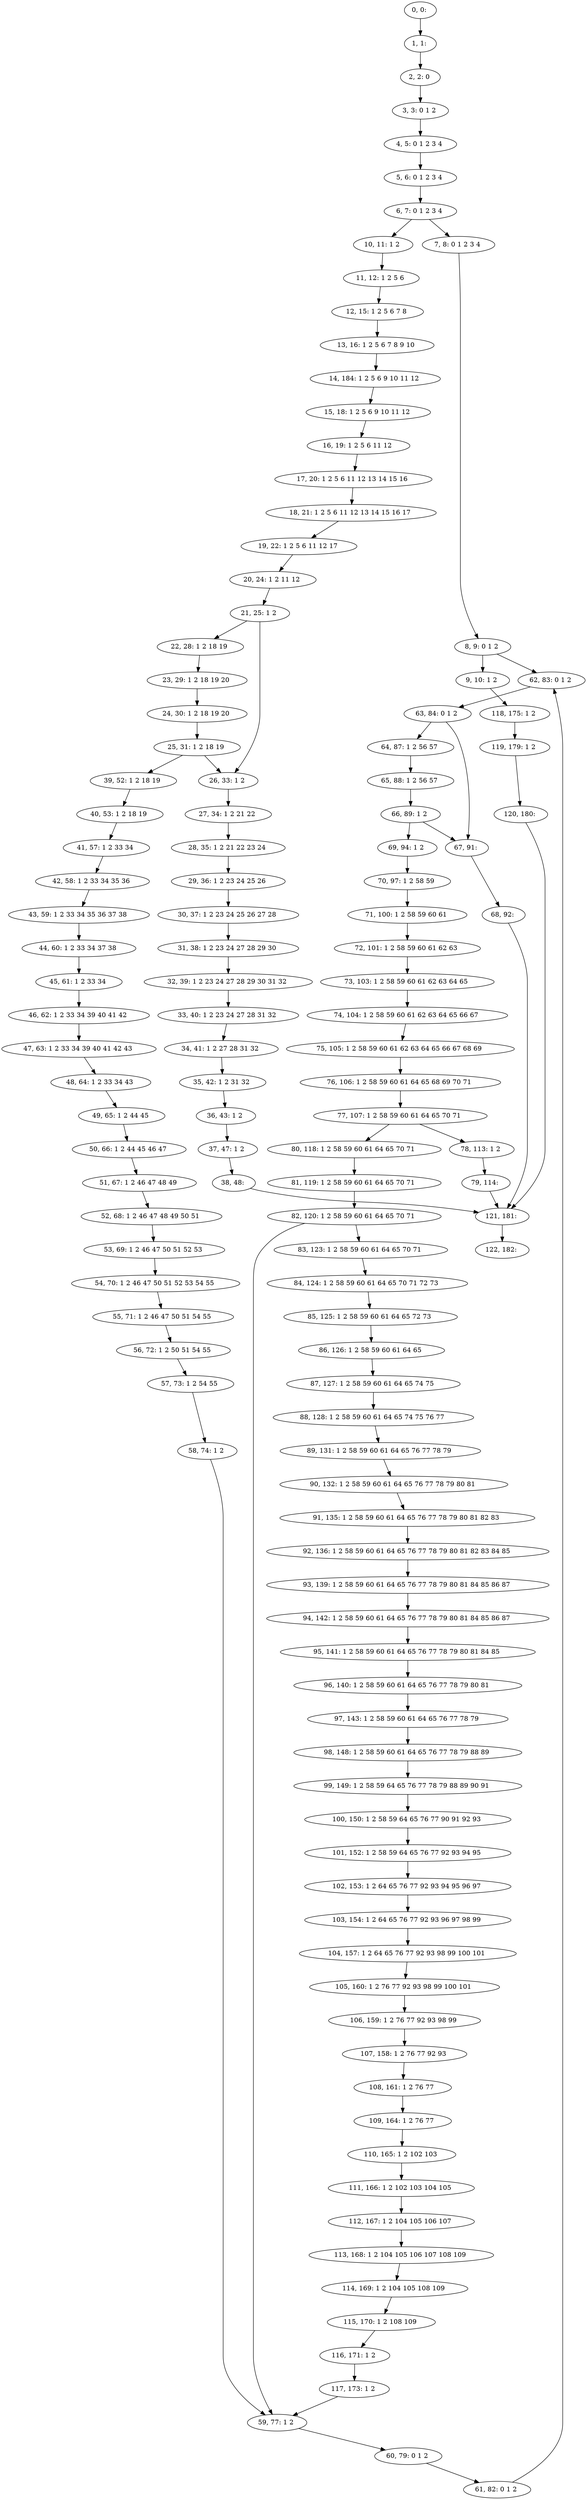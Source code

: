 digraph G {
0[label="0, 0: "];
1[label="1, 1: "];
2[label="2, 2: 0 "];
3[label="3, 3: 0 1 2 "];
4[label="4, 5: 0 1 2 3 4 "];
5[label="5, 6: 0 1 2 3 4 "];
6[label="6, 7: 0 1 2 3 4 "];
7[label="7, 8: 0 1 2 3 4 "];
8[label="8, 9: 0 1 2 "];
9[label="9, 10: 1 2 "];
10[label="10, 11: 1 2 "];
11[label="11, 12: 1 2 5 6 "];
12[label="12, 15: 1 2 5 6 7 8 "];
13[label="13, 16: 1 2 5 6 7 8 9 10 "];
14[label="14, 184: 1 2 5 6 9 10 11 12 "];
15[label="15, 18: 1 2 5 6 9 10 11 12 "];
16[label="16, 19: 1 2 5 6 11 12 "];
17[label="17, 20: 1 2 5 6 11 12 13 14 15 16 "];
18[label="18, 21: 1 2 5 6 11 12 13 14 15 16 17 "];
19[label="19, 22: 1 2 5 6 11 12 17 "];
20[label="20, 24: 1 2 11 12 "];
21[label="21, 25: 1 2 "];
22[label="22, 28: 1 2 18 19 "];
23[label="23, 29: 1 2 18 19 20 "];
24[label="24, 30: 1 2 18 19 20 "];
25[label="25, 31: 1 2 18 19 "];
26[label="26, 33: 1 2 "];
27[label="27, 34: 1 2 21 22 "];
28[label="28, 35: 1 2 21 22 23 24 "];
29[label="29, 36: 1 2 23 24 25 26 "];
30[label="30, 37: 1 2 23 24 25 26 27 28 "];
31[label="31, 38: 1 2 23 24 27 28 29 30 "];
32[label="32, 39: 1 2 23 24 27 28 29 30 31 32 "];
33[label="33, 40: 1 2 23 24 27 28 31 32 "];
34[label="34, 41: 1 2 27 28 31 32 "];
35[label="35, 42: 1 2 31 32 "];
36[label="36, 43: 1 2 "];
37[label="37, 47: 1 2 "];
38[label="38, 48: "];
39[label="39, 52: 1 2 18 19 "];
40[label="40, 53: 1 2 18 19 "];
41[label="41, 57: 1 2 33 34 "];
42[label="42, 58: 1 2 33 34 35 36 "];
43[label="43, 59: 1 2 33 34 35 36 37 38 "];
44[label="44, 60: 1 2 33 34 37 38 "];
45[label="45, 61: 1 2 33 34 "];
46[label="46, 62: 1 2 33 34 39 40 41 42 "];
47[label="47, 63: 1 2 33 34 39 40 41 42 43 "];
48[label="48, 64: 1 2 33 34 43 "];
49[label="49, 65: 1 2 44 45 "];
50[label="50, 66: 1 2 44 45 46 47 "];
51[label="51, 67: 1 2 46 47 48 49 "];
52[label="52, 68: 1 2 46 47 48 49 50 51 "];
53[label="53, 69: 1 2 46 47 50 51 52 53 "];
54[label="54, 70: 1 2 46 47 50 51 52 53 54 55 "];
55[label="55, 71: 1 2 46 47 50 51 54 55 "];
56[label="56, 72: 1 2 50 51 54 55 "];
57[label="57, 73: 1 2 54 55 "];
58[label="58, 74: 1 2 "];
59[label="59, 77: 1 2 "];
60[label="60, 79: 0 1 2 "];
61[label="61, 82: 0 1 2 "];
62[label="62, 83: 0 1 2 "];
63[label="63, 84: 0 1 2 "];
64[label="64, 87: 1 2 56 57 "];
65[label="65, 88: 1 2 56 57 "];
66[label="66, 89: 1 2 "];
67[label="67, 91: "];
68[label="68, 92: "];
69[label="69, 94: 1 2 "];
70[label="70, 97: 1 2 58 59 "];
71[label="71, 100: 1 2 58 59 60 61 "];
72[label="72, 101: 1 2 58 59 60 61 62 63 "];
73[label="73, 103: 1 2 58 59 60 61 62 63 64 65 "];
74[label="74, 104: 1 2 58 59 60 61 62 63 64 65 66 67 "];
75[label="75, 105: 1 2 58 59 60 61 62 63 64 65 66 67 68 69 "];
76[label="76, 106: 1 2 58 59 60 61 64 65 68 69 70 71 "];
77[label="77, 107: 1 2 58 59 60 61 64 65 70 71 "];
78[label="78, 113: 1 2 "];
79[label="79, 114: "];
80[label="80, 118: 1 2 58 59 60 61 64 65 70 71 "];
81[label="81, 119: 1 2 58 59 60 61 64 65 70 71 "];
82[label="82, 120: 1 2 58 59 60 61 64 65 70 71 "];
83[label="83, 123: 1 2 58 59 60 61 64 65 70 71 "];
84[label="84, 124: 1 2 58 59 60 61 64 65 70 71 72 73 "];
85[label="85, 125: 1 2 58 59 60 61 64 65 72 73 "];
86[label="86, 126: 1 2 58 59 60 61 64 65 "];
87[label="87, 127: 1 2 58 59 60 61 64 65 74 75 "];
88[label="88, 128: 1 2 58 59 60 61 64 65 74 75 76 77 "];
89[label="89, 131: 1 2 58 59 60 61 64 65 76 77 78 79 "];
90[label="90, 132: 1 2 58 59 60 61 64 65 76 77 78 79 80 81 "];
91[label="91, 135: 1 2 58 59 60 61 64 65 76 77 78 79 80 81 82 83 "];
92[label="92, 136: 1 2 58 59 60 61 64 65 76 77 78 79 80 81 82 83 84 85 "];
93[label="93, 139: 1 2 58 59 60 61 64 65 76 77 78 79 80 81 84 85 86 87 "];
94[label="94, 142: 1 2 58 59 60 61 64 65 76 77 78 79 80 81 84 85 86 87 "];
95[label="95, 141: 1 2 58 59 60 61 64 65 76 77 78 79 80 81 84 85 "];
96[label="96, 140: 1 2 58 59 60 61 64 65 76 77 78 79 80 81 "];
97[label="97, 143: 1 2 58 59 60 61 64 65 76 77 78 79 "];
98[label="98, 148: 1 2 58 59 60 61 64 65 76 77 78 79 88 89 "];
99[label="99, 149: 1 2 58 59 64 65 76 77 78 79 88 89 90 91 "];
100[label="100, 150: 1 2 58 59 64 65 76 77 90 91 92 93 "];
101[label="101, 152: 1 2 58 59 64 65 76 77 92 93 94 95 "];
102[label="102, 153: 1 2 64 65 76 77 92 93 94 95 96 97 "];
103[label="103, 154: 1 2 64 65 76 77 92 93 96 97 98 99 "];
104[label="104, 157: 1 2 64 65 76 77 92 93 98 99 100 101 "];
105[label="105, 160: 1 2 76 77 92 93 98 99 100 101 "];
106[label="106, 159: 1 2 76 77 92 93 98 99 "];
107[label="107, 158: 1 2 76 77 92 93 "];
108[label="108, 161: 1 2 76 77 "];
109[label="109, 164: 1 2 76 77 "];
110[label="110, 165: 1 2 102 103 "];
111[label="111, 166: 1 2 102 103 104 105 "];
112[label="112, 167: 1 2 104 105 106 107 "];
113[label="113, 168: 1 2 104 105 106 107 108 109 "];
114[label="114, 169: 1 2 104 105 108 109 "];
115[label="115, 170: 1 2 108 109 "];
116[label="116, 171: 1 2 "];
117[label="117, 173: 1 2 "];
118[label="118, 175: 1 2 "];
119[label="119, 179: 1 2 "];
120[label="120, 180: "];
121[label="121, 181: "];
122[label="122, 182: "];
0->1 ;
1->2 ;
2->3 ;
3->4 ;
4->5 ;
5->6 ;
6->7 ;
6->10 ;
7->8 ;
8->9 ;
8->62 ;
9->118 ;
10->11 ;
11->12 ;
12->13 ;
13->14 ;
14->15 ;
15->16 ;
16->17 ;
17->18 ;
18->19 ;
19->20 ;
20->21 ;
21->22 ;
21->26 ;
22->23 ;
23->24 ;
24->25 ;
25->26 ;
25->39 ;
26->27 ;
27->28 ;
28->29 ;
29->30 ;
30->31 ;
31->32 ;
32->33 ;
33->34 ;
34->35 ;
35->36 ;
36->37 ;
37->38 ;
38->121 ;
39->40 ;
40->41 ;
41->42 ;
42->43 ;
43->44 ;
44->45 ;
45->46 ;
46->47 ;
47->48 ;
48->49 ;
49->50 ;
50->51 ;
51->52 ;
52->53 ;
53->54 ;
54->55 ;
55->56 ;
56->57 ;
57->58 ;
58->59 ;
59->60 ;
60->61 ;
61->62 ;
62->63 ;
63->64 ;
63->67 ;
64->65 ;
65->66 ;
66->67 ;
66->69 ;
67->68 ;
68->121 ;
69->70 ;
70->71 ;
71->72 ;
72->73 ;
73->74 ;
74->75 ;
75->76 ;
76->77 ;
77->78 ;
77->80 ;
78->79 ;
79->121 ;
80->81 ;
81->82 ;
82->83 ;
82->59 ;
83->84 ;
84->85 ;
85->86 ;
86->87 ;
87->88 ;
88->89 ;
89->90 ;
90->91 ;
91->92 ;
92->93 ;
93->94 ;
94->95 ;
95->96 ;
96->97 ;
97->98 ;
98->99 ;
99->100 ;
100->101 ;
101->102 ;
102->103 ;
103->104 ;
104->105 ;
105->106 ;
106->107 ;
107->108 ;
108->109 ;
109->110 ;
110->111 ;
111->112 ;
112->113 ;
113->114 ;
114->115 ;
115->116 ;
116->117 ;
117->59 ;
118->119 ;
119->120 ;
120->121 ;
121->122 ;
}
